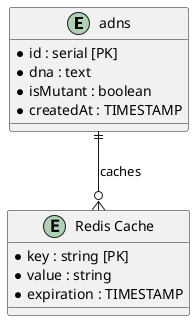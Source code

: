 @startuml
entity "adns" {
  * id : serial [PK]
  * dna : text
  * isMutant : boolean
  * createdAt : TIMESTAMP
}

entity "Redis Cache" {
  * key : string [PK]
  * value : string
  * expiration : TIMESTAMP
}

adns ||--o{ "Redis Cache" : caches
@enduml